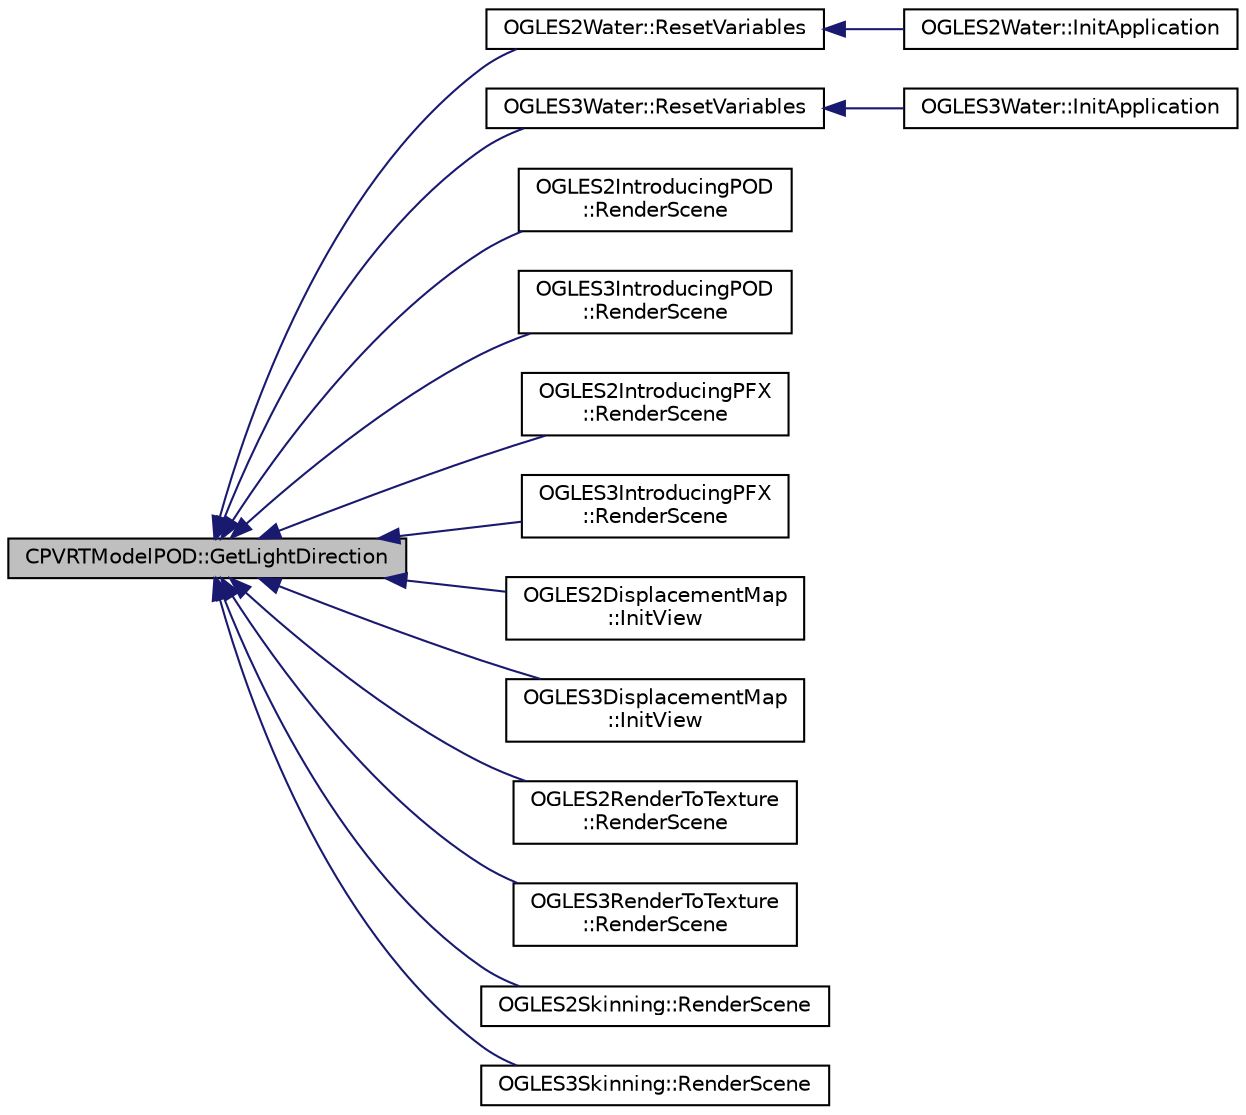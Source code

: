 digraph "CPVRTModelPOD::GetLightDirection"
{
  edge [fontname="Helvetica",fontsize="10",labelfontname="Helvetica",labelfontsize="10"];
  node [fontname="Helvetica",fontsize="10",shape=record];
  rankdir="LR";
  Node1 [label="CPVRTModelPOD::GetLightDirection",height=0.2,width=0.4,color="black", fillcolor="grey75", style="filled", fontcolor="black"];
  Node1 -> Node2 [dir="back",color="midnightblue",fontsize="10",style="solid"];
  Node2 [label="OGLES2Water::ResetVariables",height=0.2,width=0.4,color="black", fillcolor="white", style="filled",URL="$class_o_g_l_e_s2_water.html#a1feb2bde46d6951cb4ccc1f701ad6376"];
  Node2 -> Node3 [dir="back",color="midnightblue",fontsize="10",style="solid"];
  Node3 [label="OGLES2Water::InitApplication",height=0.2,width=0.4,color="black", fillcolor="white", style="filled",URL="$class_o_g_l_e_s2_water.html#a62041b0906766ba1af233d3a5bab4f17"];
  Node1 -> Node4 [dir="back",color="midnightblue",fontsize="10",style="solid"];
  Node4 [label="OGLES3Water::ResetVariables",height=0.2,width=0.4,color="black", fillcolor="white", style="filled",URL="$class_o_g_l_e_s3_water.html#a583e58e2b6d929315a4e1f41905298e5"];
  Node4 -> Node5 [dir="back",color="midnightblue",fontsize="10",style="solid"];
  Node5 [label="OGLES3Water::InitApplication",height=0.2,width=0.4,color="black", fillcolor="white", style="filled",URL="$class_o_g_l_e_s3_water.html#ad91e5c6f2c7289d1dd9466a0acfe5f31"];
  Node1 -> Node6 [dir="back",color="midnightblue",fontsize="10",style="solid"];
  Node6 [label="OGLES2IntroducingPOD\l::RenderScene",height=0.2,width=0.4,color="black", fillcolor="white", style="filled",URL="$class_o_g_l_e_s2_introducing_p_o_d.html#aaba65154e5c3b890a80be26c0a3d3b42"];
  Node1 -> Node7 [dir="back",color="midnightblue",fontsize="10",style="solid"];
  Node7 [label="OGLES3IntroducingPOD\l::RenderScene",height=0.2,width=0.4,color="black", fillcolor="white", style="filled",URL="$class_o_g_l_e_s3_introducing_p_o_d.html#a7a23ded9eef171ef22f19791060fb87d"];
  Node1 -> Node8 [dir="back",color="midnightblue",fontsize="10",style="solid"];
  Node8 [label="OGLES2IntroducingPFX\l::RenderScene",height=0.2,width=0.4,color="black", fillcolor="white", style="filled",URL="$class_o_g_l_e_s2_introducing_p_f_x.html#abd135f321ff162912855a4755cee21e3"];
  Node1 -> Node9 [dir="back",color="midnightblue",fontsize="10",style="solid"];
  Node9 [label="OGLES3IntroducingPFX\l::RenderScene",height=0.2,width=0.4,color="black", fillcolor="white", style="filled",URL="$class_o_g_l_e_s3_introducing_p_f_x.html#abbd51fa216b5d827fb5b5e5b0798c0b1"];
  Node1 -> Node10 [dir="back",color="midnightblue",fontsize="10",style="solid"];
  Node10 [label="OGLES2DisplacementMap\l::InitView",height=0.2,width=0.4,color="black", fillcolor="white", style="filled",URL="$class_o_g_l_e_s2_displacement_map.html#a8234a56461c3ade780e4454b060d8cdc"];
  Node1 -> Node11 [dir="back",color="midnightblue",fontsize="10",style="solid"];
  Node11 [label="OGLES3DisplacementMap\l::InitView",height=0.2,width=0.4,color="black", fillcolor="white", style="filled",URL="$class_o_g_l_e_s3_displacement_map.html#a5493a4bba670b6d7cf926468b0a2a18f"];
  Node1 -> Node12 [dir="back",color="midnightblue",fontsize="10",style="solid"];
  Node12 [label="OGLES2RenderToTexture\l::RenderScene",height=0.2,width=0.4,color="black", fillcolor="white", style="filled",URL="$class_o_g_l_e_s2_render_to_texture.html#a62cd9e0f34be9eec8f8a7ad459e71582"];
  Node1 -> Node13 [dir="back",color="midnightblue",fontsize="10",style="solid"];
  Node13 [label="OGLES3RenderToTexture\l::RenderScene",height=0.2,width=0.4,color="black", fillcolor="white", style="filled",URL="$class_o_g_l_e_s3_render_to_texture.html#a4e1295869c4970d3afeae9fac0d41aa9"];
  Node1 -> Node14 [dir="back",color="midnightblue",fontsize="10",style="solid"];
  Node14 [label="OGLES2Skinning::RenderScene",height=0.2,width=0.4,color="black", fillcolor="white", style="filled",URL="$class_o_g_l_e_s2_skinning.html#ae4c74f6b2934eb7ba613f76d2d88e5e1"];
  Node1 -> Node15 [dir="back",color="midnightblue",fontsize="10",style="solid"];
  Node15 [label="OGLES3Skinning::RenderScene",height=0.2,width=0.4,color="black", fillcolor="white", style="filled",URL="$class_o_g_l_e_s3_skinning.html#a493b22c9b5ab107d183e4c087c3dc1ba"];
}
